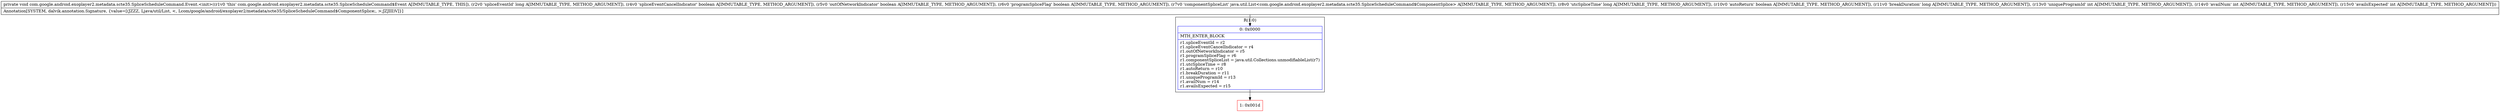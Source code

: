 digraph "CFG forcom.google.android.exoplayer2.metadata.scte35.SpliceScheduleCommand.Event.\<init\>(JZZZLjava\/util\/List;JZJIII)V" {
subgraph cluster_Region_1304955006 {
label = "R(1:0)";
node [shape=record,color=blue];
Node_0 [shape=record,label="{0\:\ 0x0000|MTH_ENTER_BLOCK\l|r1.spliceEventId = r2\lr1.spliceEventCancelIndicator = r4\lr1.outOfNetworkIndicator = r5\lr1.programSpliceFlag = r6\lr1.componentSpliceList = java.util.Collections.unmodifiableList(r7)\lr1.utcSpliceTime = r8\lr1.autoReturn = r10\lr1.breakDuration = r11\lr1.uniqueProgramId = r13\lr1.availNum = r14\lr1.availsExpected = r15\l}"];
}
Node_1 [shape=record,color=red,label="{1\:\ 0x001d}"];
MethodNode[shape=record,label="{private void com.google.android.exoplayer2.metadata.scte35.SpliceScheduleCommand.Event.\<init\>((r1v0 'this' com.google.android.exoplayer2.metadata.scte35.SpliceScheduleCommand$Event A[IMMUTABLE_TYPE, THIS]), (r2v0 'spliceEventId' long A[IMMUTABLE_TYPE, METHOD_ARGUMENT]), (r4v0 'spliceEventCancelIndicator' boolean A[IMMUTABLE_TYPE, METHOD_ARGUMENT]), (r5v0 'outOfNetworkIndicator' boolean A[IMMUTABLE_TYPE, METHOD_ARGUMENT]), (r6v0 'programSpliceFlag' boolean A[IMMUTABLE_TYPE, METHOD_ARGUMENT]), (r7v0 'componentSpliceList' java.util.List\<com.google.android.exoplayer2.metadata.scte35.SpliceScheduleCommand$ComponentSplice\> A[IMMUTABLE_TYPE, METHOD_ARGUMENT]), (r8v0 'utcSpliceTime' long A[IMMUTABLE_TYPE, METHOD_ARGUMENT]), (r10v0 'autoReturn' boolean A[IMMUTABLE_TYPE, METHOD_ARGUMENT]), (r11v0 'breakDuration' long A[IMMUTABLE_TYPE, METHOD_ARGUMENT]), (r13v0 'uniqueProgramId' int A[IMMUTABLE_TYPE, METHOD_ARGUMENT]), (r14v0 'availNum' int A[IMMUTABLE_TYPE, METHOD_ARGUMENT]), (r15v0 'availsExpected' int A[IMMUTABLE_TYPE, METHOD_ARGUMENT]))  | Annotation[SYSTEM, dalvik.annotation.Signature, \{value=[(JZZZ, Ljava\/util\/List, \<, Lcom\/google\/android\/exoplayer2\/metadata\/scte35\/SpliceScheduleCommand$ComponentSplice;, \>;JZJIII)V]\}]\l}"];
MethodNode -> Node_0;
Node_0 -> Node_1;
}

